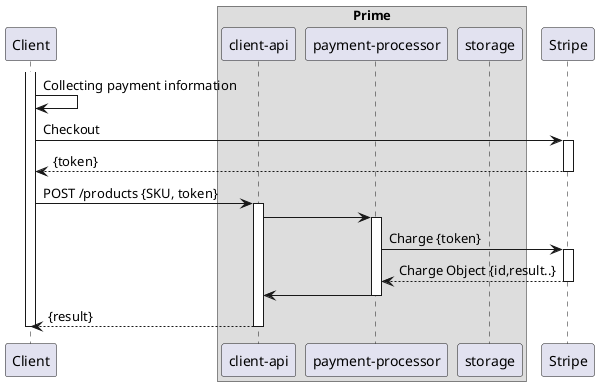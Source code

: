 @startuml

participant Client

box "Prime"
    participant "client-api"
    participant "payment-processor"
    participant "storage"
end box
participant Stripe

activate Client
Client -> Client : Collecting payment information
Client -> Stripe : Checkout
activate Stripe
Stripe --> Client: {token}
deactivate Stripe
Client -> "client-api": POST /products {SKU, token}
activate "client-api"
"client-api" -> "payment-processor"
activate "payment-processor"
"payment-processor" -> Stripe: Charge {token}
activate Stripe
Stripe --> "payment-processor": Charge Object {id,result..}
deactivate Stripe
"payment-processor" -> "client-api"
deactivate "payment-processor"
"client-api" --> Client: {result}
deactivate "client-api"
deactivate Client
@enduml
